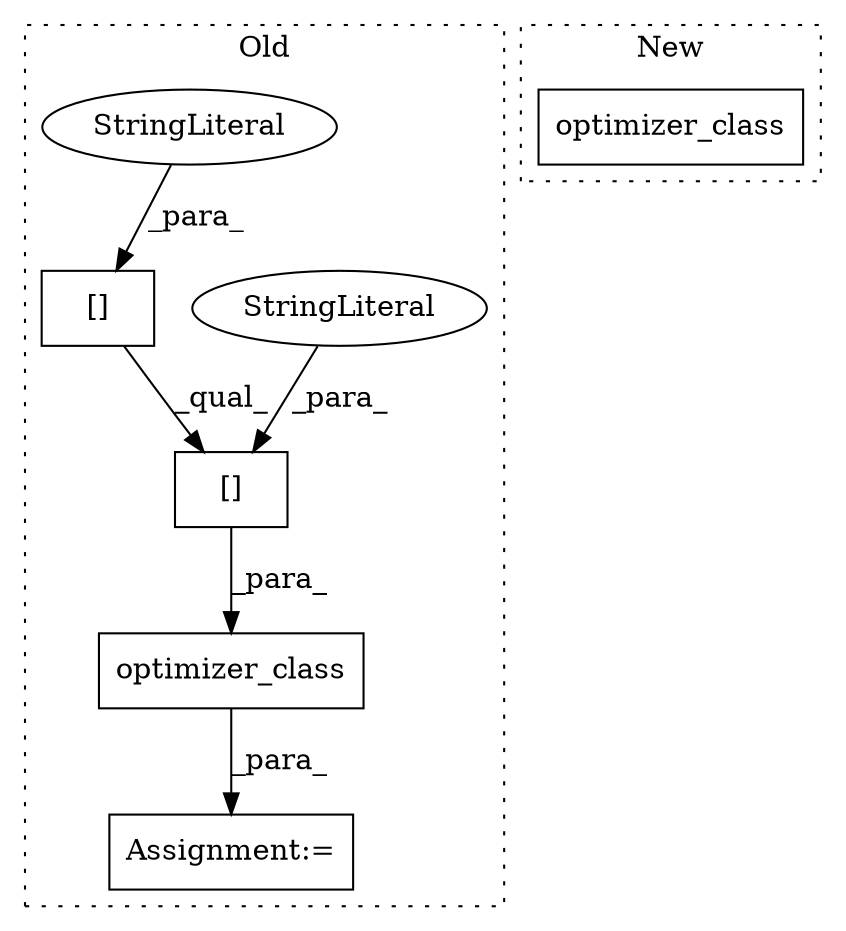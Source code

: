 digraph G {
subgraph cluster0 {
1 [label="optimizer_class" a="32" s="10459,10501" l="16,1" shape="box"];
3 [label="[]" a="2" s="10475,10500" l="14,1" shape="box"];
4 [label="StringLiteral" a="45" s="10489" l="11" shape="ellipse"];
5 [label="[]" a="2" s="10475,10487" l="5,1" shape="box"];
6 [label="StringLiteral" a="45" s="10480" l="7" shape="ellipse"];
7 [label="Assignment:=" a="7" s="10458" l="1" shape="box"];
label = "Old";
style="dotted";
}
subgraph cluster1 {
2 [label="optimizer_class" a="32" s="10327" l="17" shape="box"];
label = "New";
style="dotted";
}
1 -> 7 [label="_para_"];
3 -> 1 [label="_para_"];
4 -> 3 [label="_para_"];
5 -> 3 [label="_qual_"];
6 -> 5 [label="_para_"];
}